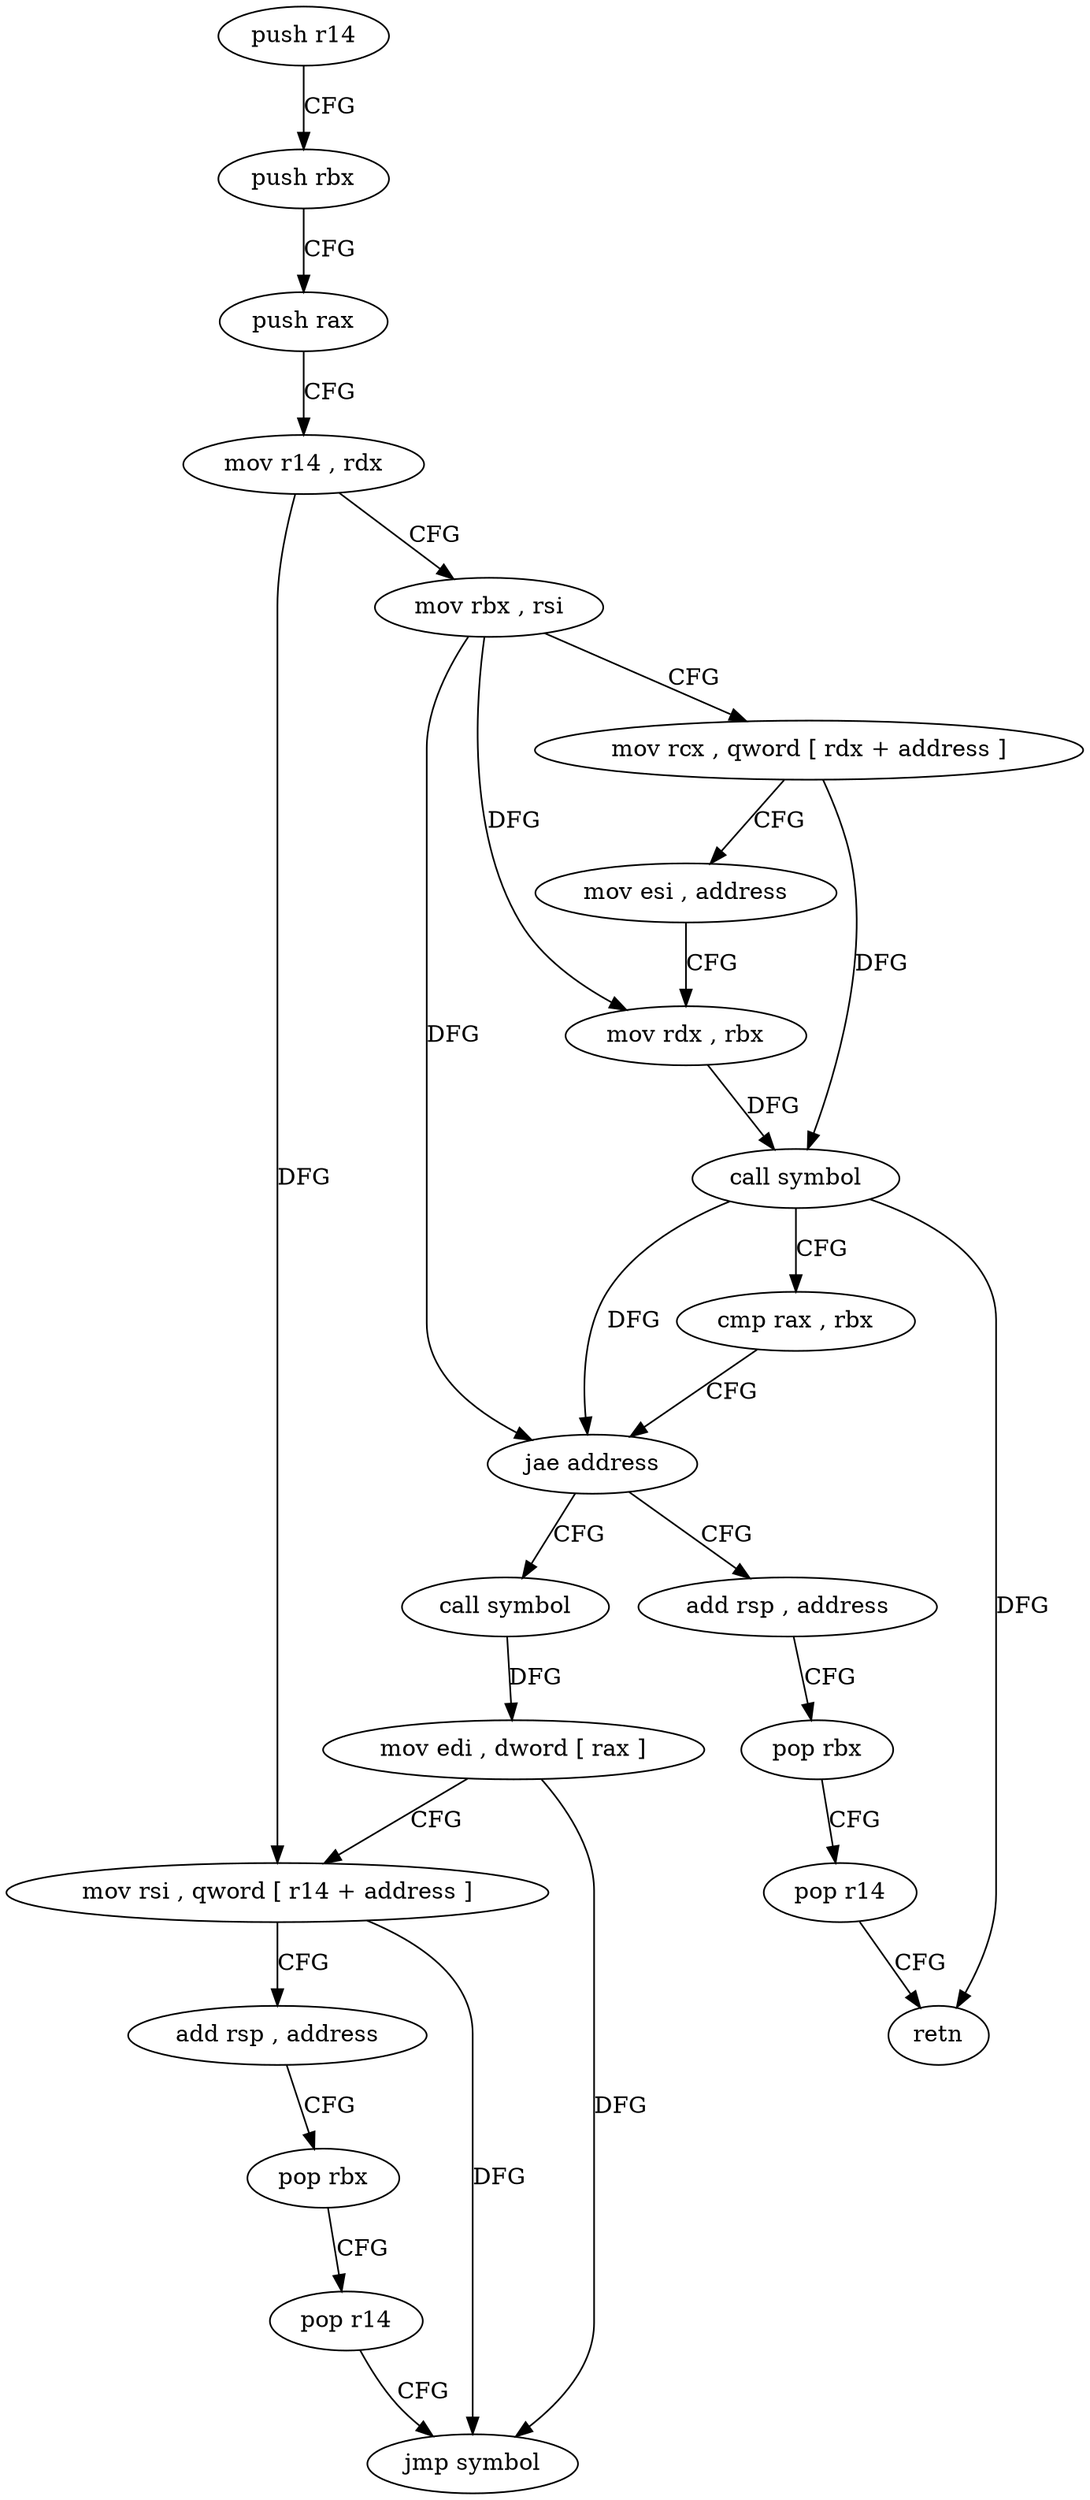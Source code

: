 digraph "func" {
"4236384" [label = "push r14" ]
"4236386" [label = "push rbx" ]
"4236387" [label = "push rax" ]
"4236388" [label = "mov r14 , rdx" ]
"4236391" [label = "mov rbx , rsi" ]
"4236394" [label = "mov rcx , qword [ rdx + address ]" ]
"4236398" [label = "mov esi , address" ]
"4236403" [label = "mov rdx , rbx" ]
"4236406" [label = "call symbol" ]
"4236411" [label = "cmp rax , rbx" ]
"4236414" [label = "jae address" ]
"4236439" [label = "add rsp , address" ]
"4236416" [label = "call symbol" ]
"4236443" [label = "pop rbx" ]
"4236444" [label = "pop r14" ]
"4236446" [label = "retn" ]
"4236421" [label = "mov edi , dword [ rax ]" ]
"4236423" [label = "mov rsi , qword [ r14 + address ]" ]
"4236427" [label = "add rsp , address" ]
"4236431" [label = "pop rbx" ]
"4236432" [label = "pop r14" ]
"4236434" [label = "jmp symbol" ]
"4236384" -> "4236386" [ label = "CFG" ]
"4236386" -> "4236387" [ label = "CFG" ]
"4236387" -> "4236388" [ label = "CFG" ]
"4236388" -> "4236391" [ label = "CFG" ]
"4236388" -> "4236423" [ label = "DFG" ]
"4236391" -> "4236394" [ label = "CFG" ]
"4236391" -> "4236403" [ label = "DFG" ]
"4236391" -> "4236414" [ label = "DFG" ]
"4236394" -> "4236398" [ label = "CFG" ]
"4236394" -> "4236406" [ label = "DFG" ]
"4236398" -> "4236403" [ label = "CFG" ]
"4236403" -> "4236406" [ label = "DFG" ]
"4236406" -> "4236411" [ label = "CFG" ]
"4236406" -> "4236414" [ label = "DFG" ]
"4236406" -> "4236446" [ label = "DFG" ]
"4236411" -> "4236414" [ label = "CFG" ]
"4236414" -> "4236439" [ label = "CFG" ]
"4236414" -> "4236416" [ label = "CFG" ]
"4236439" -> "4236443" [ label = "CFG" ]
"4236416" -> "4236421" [ label = "DFG" ]
"4236443" -> "4236444" [ label = "CFG" ]
"4236444" -> "4236446" [ label = "CFG" ]
"4236421" -> "4236423" [ label = "CFG" ]
"4236421" -> "4236434" [ label = "DFG" ]
"4236423" -> "4236427" [ label = "CFG" ]
"4236423" -> "4236434" [ label = "DFG" ]
"4236427" -> "4236431" [ label = "CFG" ]
"4236431" -> "4236432" [ label = "CFG" ]
"4236432" -> "4236434" [ label = "CFG" ]
}
